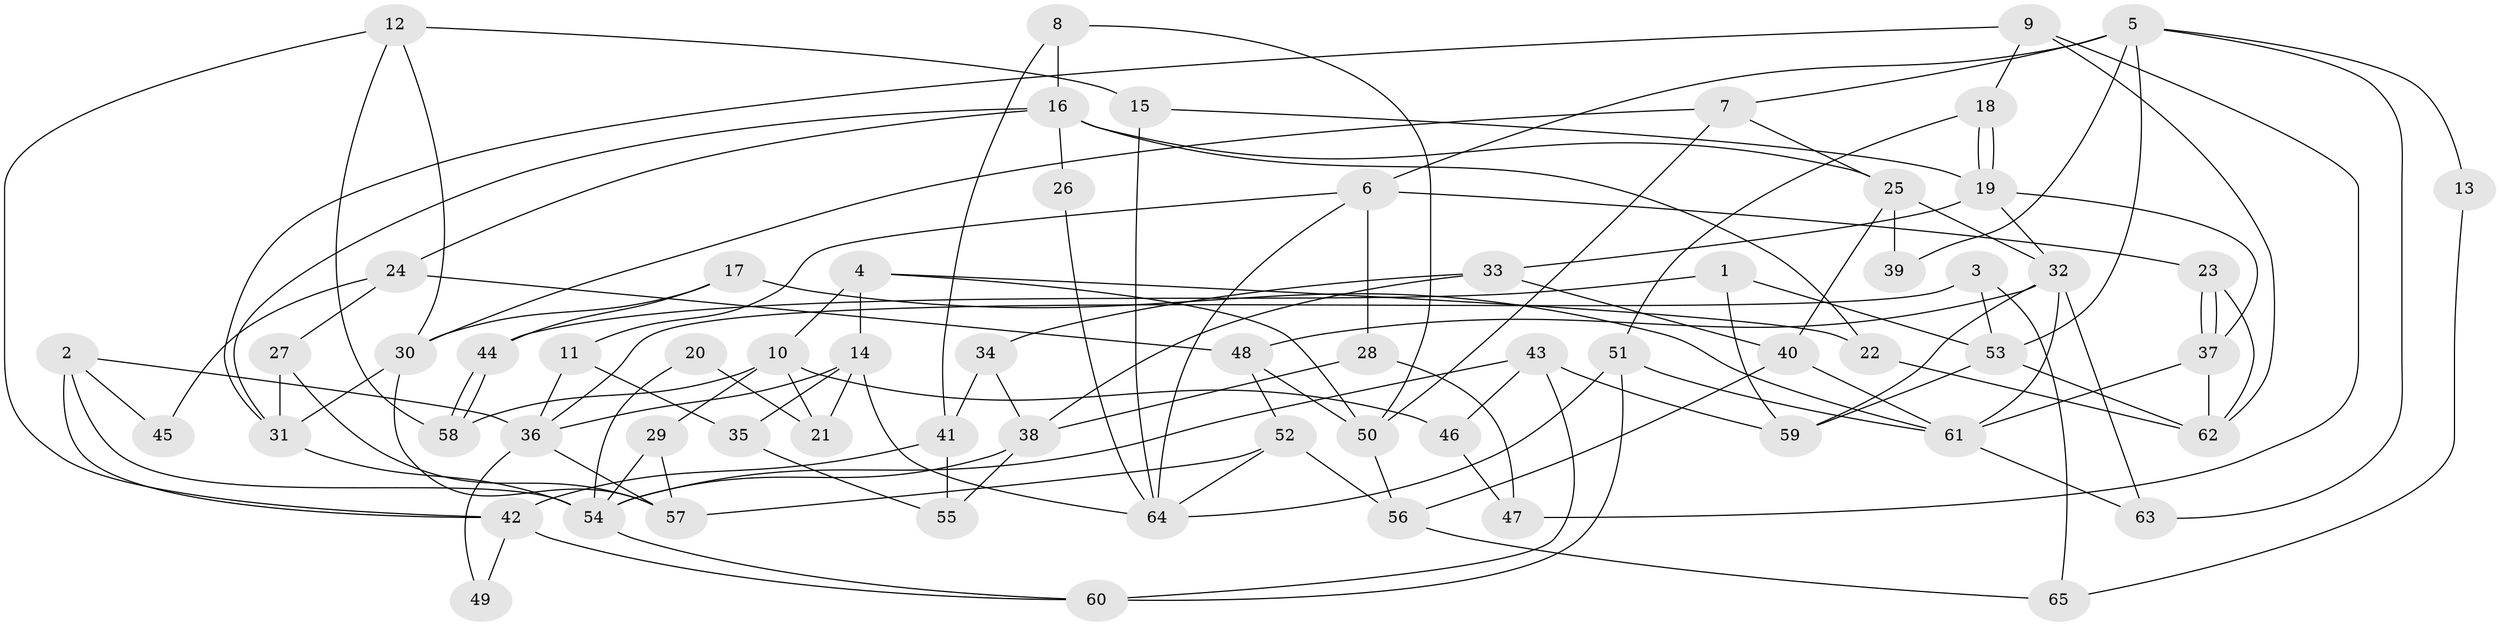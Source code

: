 // coarse degree distribution, {7: 0.022222222222222223, 5: 0.24444444444444444, 2: 0.08888888888888889, 6: 0.1111111111111111, 3: 0.17777777777777778, 4: 0.3333333333333333, 14: 0.022222222222222223}
// Generated by graph-tools (version 1.1) at 2025/52/03/04/25 21:52:27]
// undirected, 65 vertices, 130 edges
graph export_dot {
graph [start="1"]
  node [color=gray90,style=filled];
  1;
  2;
  3;
  4;
  5;
  6;
  7;
  8;
  9;
  10;
  11;
  12;
  13;
  14;
  15;
  16;
  17;
  18;
  19;
  20;
  21;
  22;
  23;
  24;
  25;
  26;
  27;
  28;
  29;
  30;
  31;
  32;
  33;
  34;
  35;
  36;
  37;
  38;
  39;
  40;
  41;
  42;
  43;
  44;
  45;
  46;
  47;
  48;
  49;
  50;
  51;
  52;
  53;
  54;
  55;
  56;
  57;
  58;
  59;
  60;
  61;
  62;
  63;
  64;
  65;
  1 -- 53;
  1 -- 44;
  1 -- 59;
  2 -- 36;
  2 -- 54;
  2 -- 42;
  2 -- 45;
  3 -- 36;
  3 -- 53;
  3 -- 65;
  4 -- 10;
  4 -- 22;
  4 -- 14;
  4 -- 50;
  5 -- 6;
  5 -- 7;
  5 -- 13;
  5 -- 39;
  5 -- 53;
  5 -- 63;
  6 -- 64;
  6 -- 23;
  6 -- 11;
  6 -- 28;
  7 -- 25;
  7 -- 50;
  7 -- 30;
  8 -- 41;
  8 -- 50;
  8 -- 16;
  9 -- 31;
  9 -- 18;
  9 -- 47;
  9 -- 62;
  10 -- 29;
  10 -- 46;
  10 -- 21;
  10 -- 58;
  11 -- 36;
  11 -- 35;
  12 -- 15;
  12 -- 58;
  12 -- 30;
  12 -- 42;
  13 -- 65;
  14 -- 64;
  14 -- 21;
  14 -- 35;
  14 -- 36;
  15 -- 64;
  15 -- 19;
  16 -- 25;
  16 -- 22;
  16 -- 24;
  16 -- 26;
  16 -- 31;
  17 -- 30;
  17 -- 61;
  17 -- 44;
  18 -- 51;
  18 -- 19;
  18 -- 19;
  19 -- 37;
  19 -- 32;
  19 -- 33;
  20 -- 21;
  20 -- 54;
  22 -- 62;
  23 -- 62;
  23 -- 37;
  23 -- 37;
  24 -- 48;
  24 -- 27;
  24 -- 45;
  25 -- 40;
  25 -- 32;
  25 -- 39;
  26 -- 64;
  27 -- 31;
  27 -- 57;
  28 -- 38;
  28 -- 47;
  29 -- 57;
  29 -- 54;
  30 -- 31;
  30 -- 57;
  31 -- 54;
  32 -- 61;
  32 -- 48;
  32 -- 59;
  32 -- 63;
  33 -- 38;
  33 -- 34;
  33 -- 40;
  34 -- 38;
  34 -- 41;
  35 -- 55;
  36 -- 57;
  36 -- 49;
  37 -- 62;
  37 -- 61;
  38 -- 54;
  38 -- 55;
  40 -- 61;
  40 -- 56;
  41 -- 42;
  41 -- 55;
  42 -- 49;
  42 -- 60;
  43 -- 60;
  43 -- 59;
  43 -- 46;
  43 -- 54;
  44 -- 58;
  44 -- 58;
  46 -- 47;
  48 -- 52;
  48 -- 50;
  50 -- 56;
  51 -- 61;
  51 -- 60;
  51 -- 64;
  52 -- 57;
  52 -- 56;
  52 -- 64;
  53 -- 59;
  53 -- 62;
  54 -- 60;
  56 -- 65;
  61 -- 63;
}
